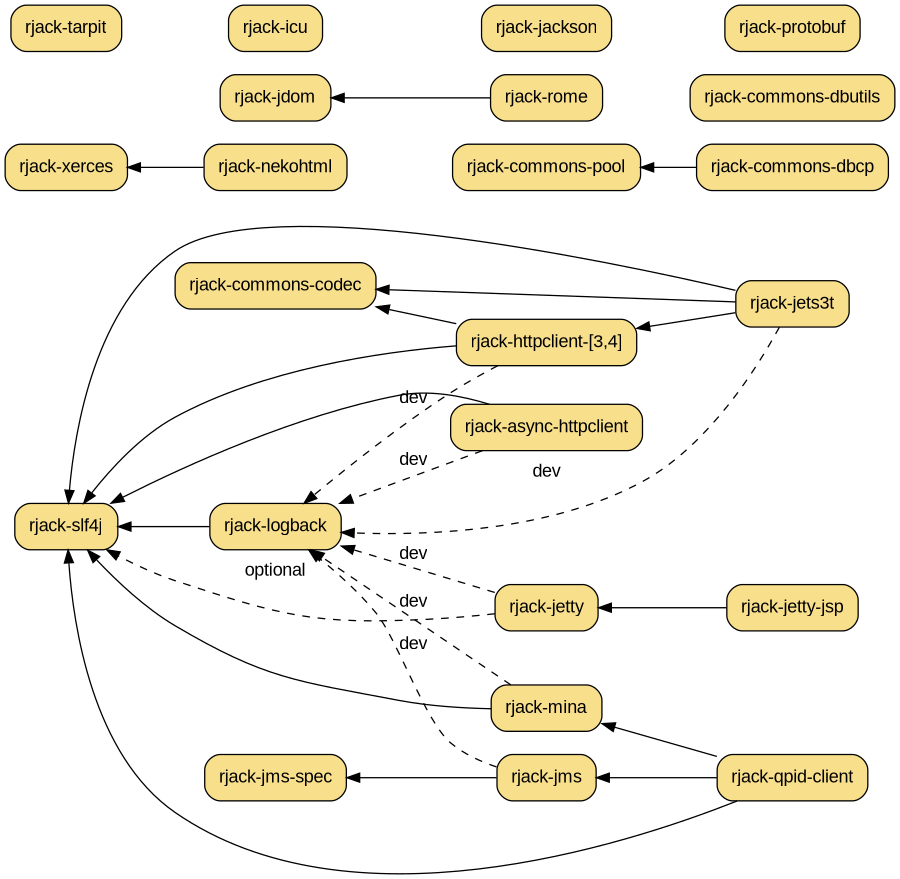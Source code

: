 digraph "RJack Gem Dependency Graph" {
  bgcolor="transparent";
  rankdir=RL;
  size="6.0,6.0";
  node [ shape=box, style="filled,rounded", fillcolor="#f8df8b",
         fontname="Arial", margin="0.15,0.1" ];
  edge [ fontname="Arial" ];

  "rjack-jets3t"        [ target=_parent, URL="jets3t/" ];
  "rjack-nekohtml"      [ target=_parent, URL="nekohtml/", group=ml ];
  "rjack-rome"          [ target=_parent, URL="rome/", group=ml ];
  "rjack-jdom"          [ target=_parent, URL="jdom/", group=ml ];
  "rjack-xerces"        [ target=_parent, URL="xerces/", group=ml ];

  "rjack-httpclient"    [ target=_parent, URL="httpclient-3/",
                          shape=record, label="rjack-httpclient-[3,4]" ];

  "rjack-icu"           [ target=_parent, URL="icu/" ];

  "rjack-jetty"         [ target=_parent, URL="jetty/" ];
  "rjack-jetty-jsp"     [ target=_parent, URL="jetty-jsp/" ];

  "rjack-slf4j"         [ target=_parent, URL="slf4j/", group=log ];
  "rjack-logback"       [ target=_parent, URL="logback/", group=log ];

  "rjack-commons-codec" [ target=_parent, URL="commons-codec/", group=commons ];

  "rjack-jms-spec"      [ target=_parent, URL="jms-spec/", group=net ];
  "rjack-jms"           [ target=_parent, URL="jms/", group=net ];
  "rjack-mina"          [ target=_parent, URL="mina/", group=net ];
  "rjack-qpid-client"   [ target=_parent, URL="qpid-client/", group=net ];

  "rjack-commons-dbcp"  [ target=_parent, URL="commons-dbcp/", group=commons ];
  "rjack-commons-dbutils" [ target=_parent, URL="commons-dbutils/", group=commons ];

  "rjack-commons-pool"  [ target=_parent, URL="commons-pool/", group=commons ];
  "rjack-protobuf"      [ target=_parent, URL="protobuf/" ];

  "rjack-tarpit"        [ target=_parent, URL="tarpit/" ];
  "rjack-jackson"       [ target=_parent, URL="jackson/" ];

  "rjack-async-httpclient" [ target=_parent, URL="async-httpclient/" ];

  "rjack-jets3t"       -> "rjack-logback" [ style=dashed, label="dev" ];
  "rjack-jets3t"       -> "rjack-httpclient";
  "rjack-jets3t"       -> "rjack-commons-codec";
  "rjack-jets3t"       -> "rjack-slf4j";
  "rjack-rome"         -> "rjack-jdom"
  "rjack-nekohtml"     -> "rjack-xerces"

  "rjack-httpclient"   -> "rjack-commons-codec";
  "rjack-httpclient"   -> "rjack-logback" [ style=dashed, label="dev" ];
  "rjack-httpclient"   -> "rjack-slf4j";

  "rjack-jetty-jsp"    -> "rjack-jetty";
  "rjack-jetty"        -> "rjack-logback" [ style=dashed, label="dev" ];
  "rjack-jetty"        -> "rjack-slf4j"   [ style=dashed, label="optional" ];

  "rjack-logback"      -> "rjack-slf4j";

  "rjack-jms"          -> "rjack-jms-spec";
  "rjack-jms"          -> "rjack-logback" [ style=dashed, label="dev" ];

  "rjack-mina"         -> "rjack-slf4j";
  "rjack-mina"         -> "rjack-logback" [ style=dashed, label="dev" ];

  "rjack-qpid-client"  -> "rjack-mina";
  "rjack-qpid-client"  -> "rjack-jms";
  "rjack-qpid-client"  -> "rjack-slf4j";
#  "rjack-qpid-client"  -> "rjack-logback" [ style=dashed, label="dev" ];

  "rjack-commons-dbcp" -> "rjack-commons-pool";

  "rjack-async-httpclient" -> "rjack-slf4j"
  "rjack-async-httpclient" -> "rjack-logback" [ style=dashed, label="dev" ];

# for fitting only
  "rjack-jackson"         -> "rjack-icu"      [ style=invis ];
  "rjack-icu"             -> "rjack-tarpit"   [ style=invis ];
  "rjack-protobuf"        -> "rjack-jackson"  [ style=invis ];
  "rjack-commons-pool"    -> "rjack-nekohtml" [ style=invis ];
  "rjack-commons-dbutils" -> "rjack-rome"     [ style=invis ];
}
